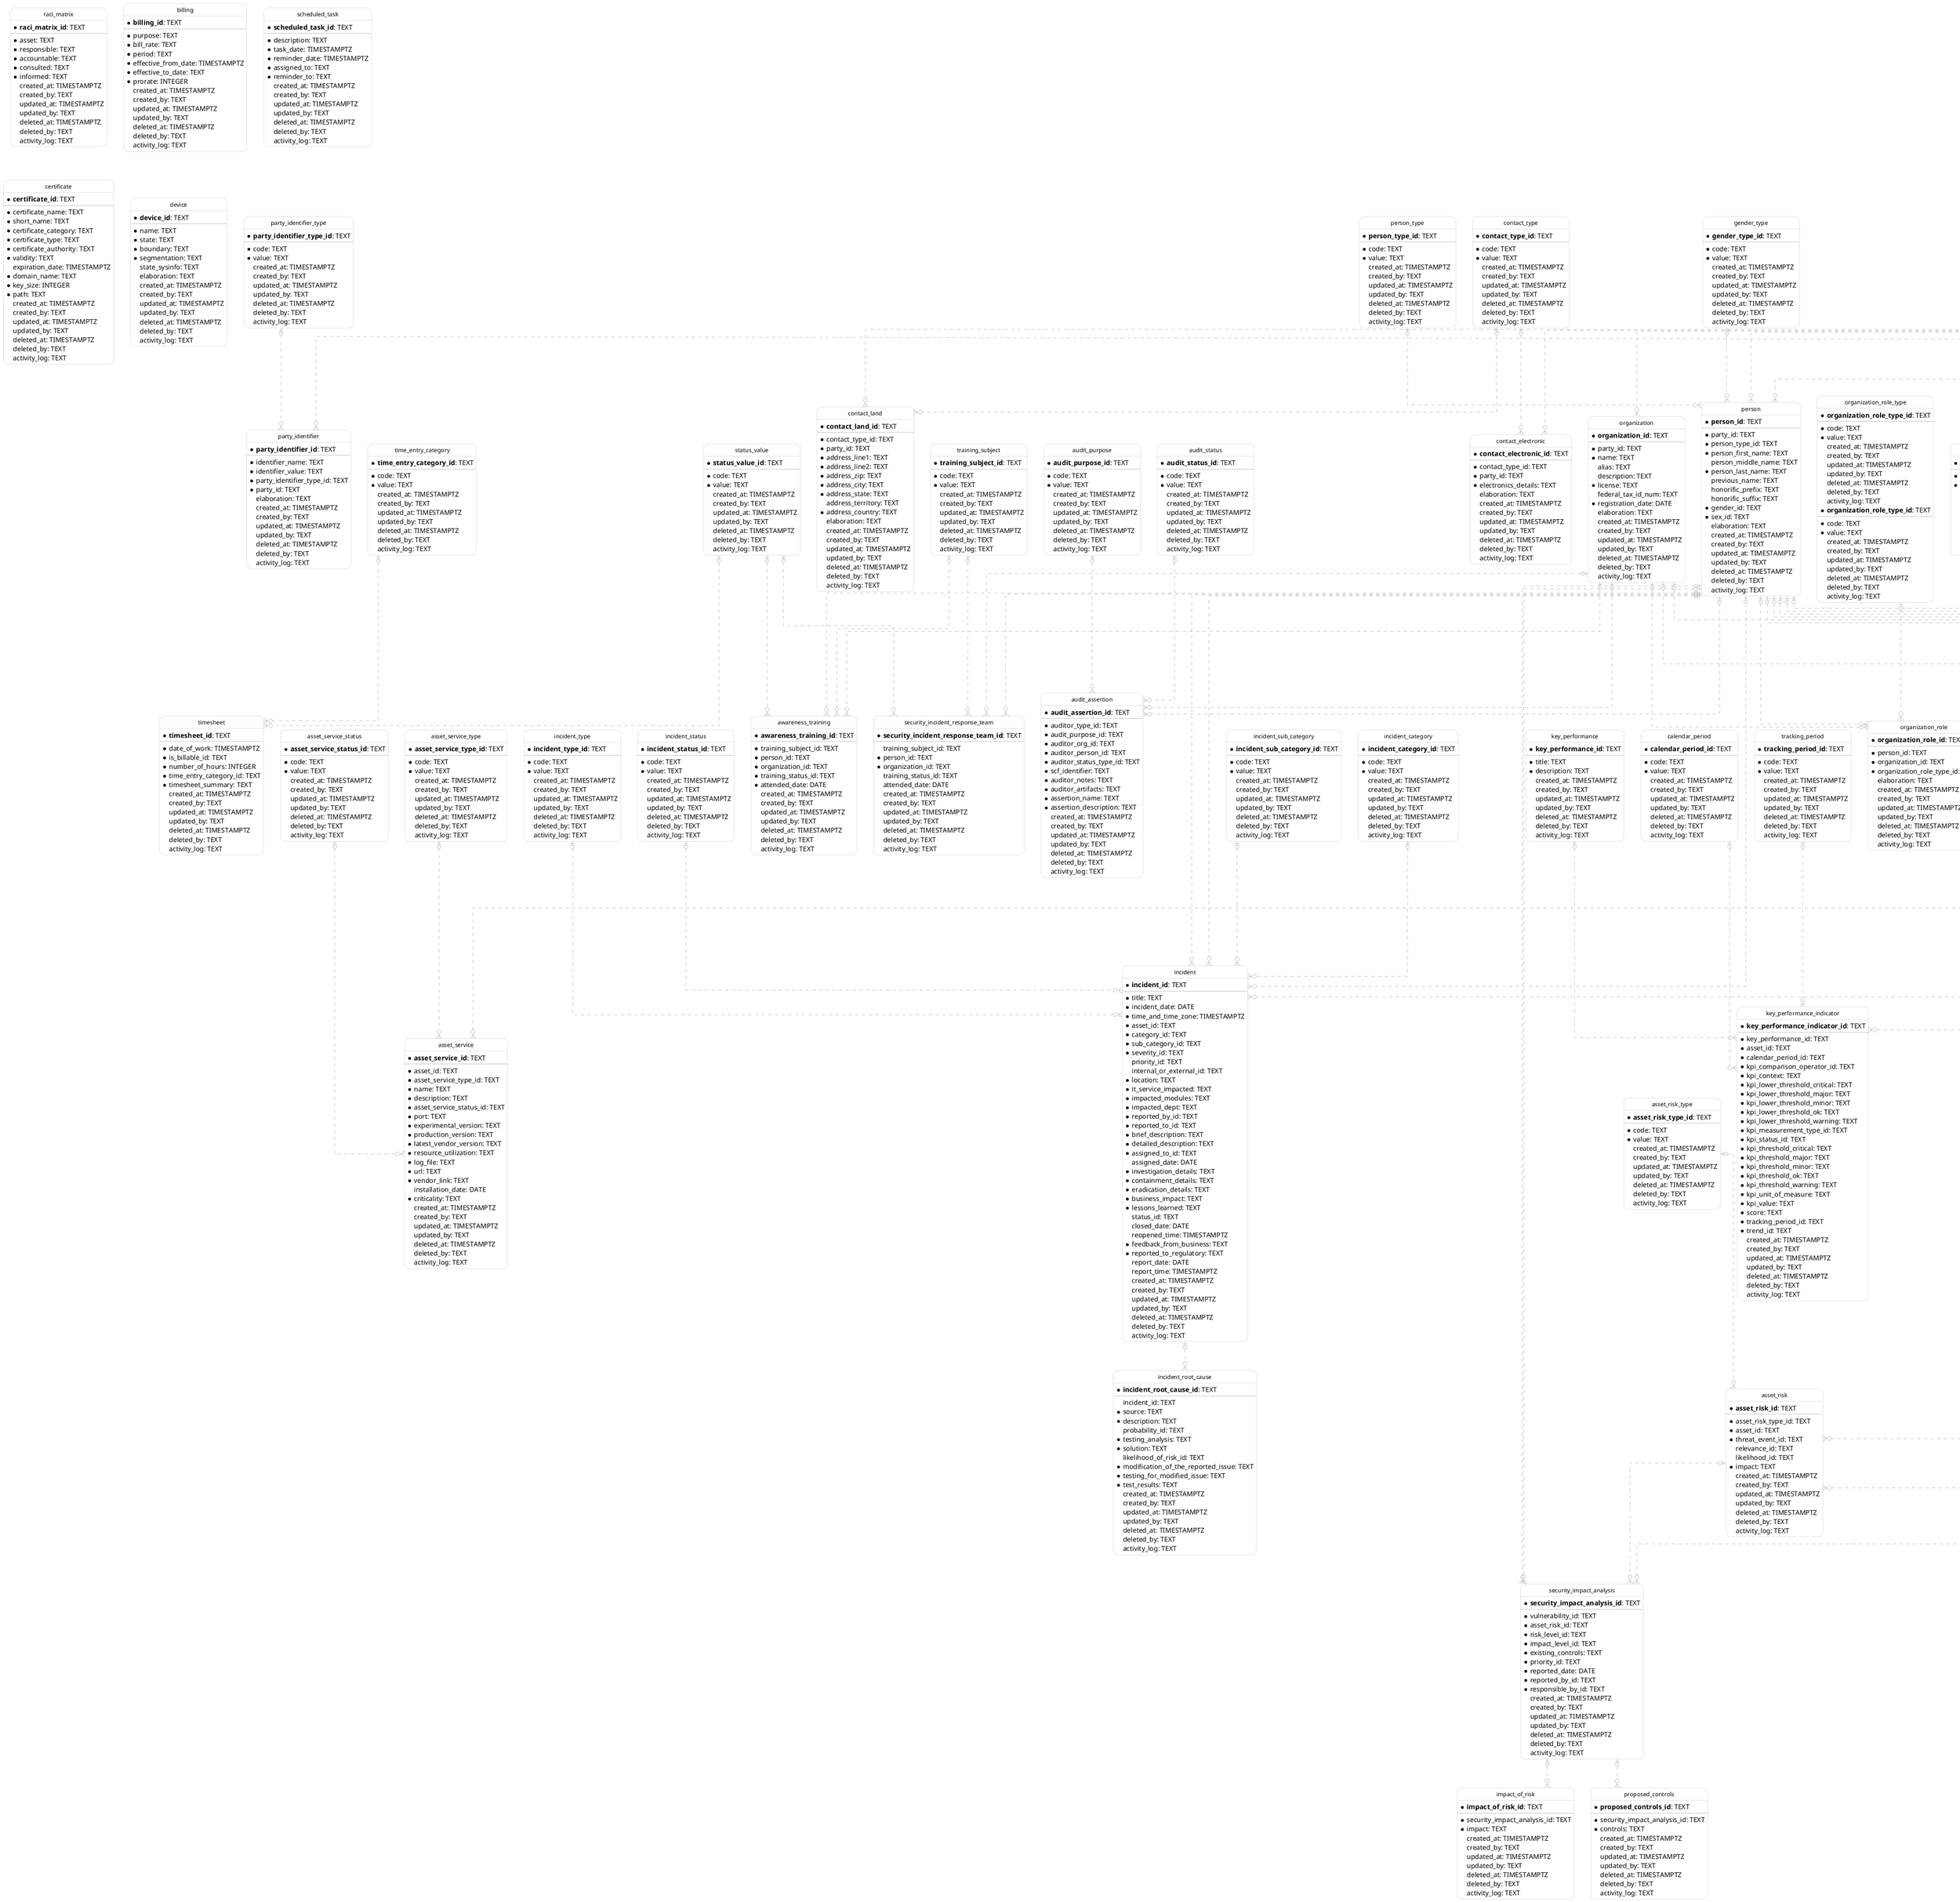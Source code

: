@startuml IE
  hide circle
  skinparam linetype ortho
  skinparam roundcorner 20
  skinparam class {
    BackgroundColor White
    ArrowColor Silver
    BorderColor Silver
    FontColor Black
    FontSize 12
  }

  entity "party_type" as party_type {
    * **party_type_id**: TEXT
    --
    * code: TEXT
    * value: TEXT
      created_at: TIMESTAMPTZ
      created_by: TEXT
      updated_at: TIMESTAMPTZ
      updated_by: TEXT
      deleted_at: TIMESTAMPTZ
      deleted_by: TEXT
      activity_log: TEXT
  }

  entity "party_relation_type" as party_relation_type {
    * **party_relation_type_id**: TEXT
    --
    * code: TEXT
    * value: TEXT
      created_at: TIMESTAMPTZ
      created_by: TEXT
      updated_at: TIMESTAMPTZ
      updated_by: TEXT
      deleted_at: TIMESTAMPTZ
      deleted_by: TEXT
      activity_log: TEXT
  }

  entity "sex_type" as sex_type {
    * **sex_type_id**: TEXT
    --
    * code: TEXT
    * value: TEXT
      created_at: TIMESTAMPTZ
      created_by: TEXT
      updated_at: TIMESTAMPTZ
      updated_by: TEXT
      deleted_at: TIMESTAMPTZ
      deleted_by: TEXT
      activity_log: TEXT
  }

  entity "gender_type" as gender_type {
    * **gender_type_id**: TEXT
    --
    * code: TEXT
    * value: TEXT
      created_at: TIMESTAMPTZ
      created_by: TEXT
      updated_at: TIMESTAMPTZ
      updated_by: TEXT
      deleted_at: TIMESTAMPTZ
      deleted_by: TEXT
      activity_log: TEXT
  }

  entity "party_role" as party_role {
    * **party_role_id**: TEXT
    --
    * code: TEXT
    * value: TEXT
      created_at: TIMESTAMPTZ
      created_by: TEXT
      updated_at: TIMESTAMPTZ
      updated_by: TEXT
      deleted_at: TIMESTAMPTZ
      deleted_by: TEXT
      activity_log: TEXT
  }

  entity "party_identifier_type" as party_identifier_type {
    * **party_identifier_type_id**: TEXT
    --
    * code: TEXT
    * value: TEXT
      created_at: TIMESTAMPTZ
      created_by: TEXT
      updated_at: TIMESTAMPTZ
      updated_by: TEXT
      deleted_at: TIMESTAMPTZ
      deleted_by: TEXT
      activity_log: TEXT
  }

  entity "person_type" as person_type {
    * **person_type_id**: TEXT
    --
    * code: TEXT
    * value: TEXT
      created_at: TIMESTAMPTZ
      created_by: TEXT
      updated_at: TIMESTAMPTZ
      updated_by: TEXT
      deleted_at: TIMESTAMPTZ
      deleted_by: TEXT
      activity_log: TEXT
  }

  entity "contact_type" as contact_type {
    * **contact_type_id**: TEXT
    --
    * code: TEXT
    * value: TEXT
      created_at: TIMESTAMPTZ
      created_by: TEXT
      updated_at: TIMESTAMPTZ
      updated_by: TEXT
      deleted_at: TIMESTAMPTZ
      deleted_by: TEXT
      activity_log: TEXT
  }

  entity "organization_role_type" as organization_role_type {
    * **organization_role_type_id**: TEXT
    --
    * code: TEXT
    * value: TEXT
      created_at: TIMESTAMPTZ
      created_by: TEXT
      updated_at: TIMESTAMPTZ
      updated_by: TEXT
      deleted_at: TIMESTAMPTZ
      deleted_by: TEXT
      activity_log: TEXT
  }

  entity "party" as party {
    * **party_id**: TEXT
    --
    * party_type_id: TEXT
    * party_name: TEXT
      elaboration: TEXT
      created_at: TIMESTAMPTZ
      created_by: TEXT
      updated_at: TIMESTAMPTZ
      updated_by: TEXT
      deleted_at: TIMESTAMPTZ
      deleted_by: TEXT
      activity_log: TEXT
  }

  entity "party_identifier" as party_identifier {
    * **party_identifier_id**: TEXT
    --
    * identifier_name: TEXT
    * identifier_value: TEXT
    * party_identifier_type_id: TEXT
    * party_id: TEXT
      elaboration: TEXT
      created_at: TIMESTAMPTZ
      created_by: TEXT
      updated_at: TIMESTAMPTZ
      updated_by: TEXT
      deleted_at: TIMESTAMPTZ
      deleted_by: TEXT
      activity_log: TEXT
  }

  entity "person" as person {
    * **person_id**: TEXT
    --
    * party_id: TEXT
    * person_type_id: TEXT
    * person_first_name: TEXT
      person_middle_name: TEXT
    * person_last_name: TEXT
      previous_name: TEXT
      honorific_prefix: TEXT
      honorific_suffix: TEXT
    * gender_id: TEXT
    * sex_id: TEXT
      elaboration: TEXT
      created_at: TIMESTAMPTZ
      created_by: TEXT
      updated_at: TIMESTAMPTZ
      updated_by: TEXT
      deleted_at: TIMESTAMPTZ
      deleted_by: TEXT
      activity_log: TEXT
  }

  entity "party_relation" as party_relation {
    * **party_relation_id**: TEXT
    --
    * party_id: TEXT
    * related_party_id: TEXT
    * relation_type_id: TEXT
      party_role_id: TEXT
      elaboration: TEXT
      created_at: TIMESTAMPTZ
      created_by: TEXT
      updated_at: TIMESTAMPTZ
      updated_by: TEXT
      deleted_at: TIMESTAMPTZ
      deleted_by: TEXT
      activity_log: TEXT
  }

  entity "organization" as organization {
    * **organization_id**: TEXT
    --
    * party_id: TEXT
    * name: TEXT
      alias: TEXT
      description: TEXT
    * license: TEXT
      federal_tax_id_num: TEXT
    * registration_date: DATE
      elaboration: TEXT
      created_at: TIMESTAMPTZ
      created_by: TEXT
      updated_at: TIMESTAMPTZ
      updated_by: TEXT
      deleted_at: TIMESTAMPTZ
      deleted_by: TEXT
      activity_log: TEXT
  }

  entity "organization_role" as organization_role {
    * **organization_role_id**: TEXT
    --
    * person_id: TEXT
    * organization_id: TEXT
    * organization_role_type_id: TEXT
      elaboration: TEXT
      created_at: TIMESTAMPTZ
      created_by: TEXT
      updated_at: TIMESTAMPTZ
      updated_by: TEXT
      deleted_at: TIMESTAMPTZ
      deleted_by: TEXT
      activity_log: TEXT
  }

  entity "contact_electronic" as contact_electronic {
    * **contact_electronic_id**: TEXT
    --
    * contact_type_id: TEXT
    * party_id: TEXT
    * electronics_details: TEXT
      elaboration: TEXT
      created_at: TIMESTAMPTZ
      created_by: TEXT
      updated_at: TIMESTAMPTZ
      updated_by: TEXT
      deleted_at: TIMESTAMPTZ
      deleted_by: TEXT
      activity_log: TEXT
  }

  entity "contact_land" as contact_land {
    * **contact_land_id**: TEXT
    --
    * contact_type_id: TEXT
    * party_id: TEXT
    * address_line1: TEXT
    * address_line2: TEXT
    * address_zip: TEXT
    * address_city: TEXT
    * address_state: TEXT
      address_territory: TEXT
    * address_country: TEXT
      elaboration: TEXT
      created_at: TIMESTAMPTZ
      created_by: TEXT
      updated_at: TIMESTAMPTZ
      updated_by: TEXT
      deleted_at: TIMESTAMPTZ
      deleted_by: TEXT
      activity_log: TEXT
  }

  entity "contract_status" as contract_status {
    * **contract_status_id**: TEXT
    --
    * code: TEXT
    * value: TEXT
      created_at: TIMESTAMPTZ
      created_by: TEXT
      updated_at: TIMESTAMPTZ
      updated_by: TEXT
      deleted_at: TIMESTAMPTZ
      deleted_by: TEXT
      activity_log: TEXT
  }

  entity "payment_type" as payment_type {
    * **payment_type_id**: TEXT
    --
    * code: TEXT
    * value: TEXT
      created_at: TIMESTAMPTZ
      created_by: TEXT
      updated_at: TIMESTAMPTZ
      updated_by: TEXT
      deleted_at: TIMESTAMPTZ
      deleted_by: TEXT
      activity_log: TEXT
  }

  entity "periodicity" as periodicity {
    * **periodicity_id**: TEXT
    --
    * code: TEXT
    * value: TEXT
      created_at: TIMESTAMPTZ
      created_by: TEXT
      updated_at: TIMESTAMPTZ
      updated_by: TEXT
      deleted_at: TIMESTAMPTZ
      deleted_by: TEXT
      activity_log: TEXT
  }

  entity "boundary_nature" as boundary_nature {
    * **boundary_nature_id**: TEXT
    --
    * code: TEXT
    * value: TEXT
      created_at: TIMESTAMPTZ
      created_by: TEXT
      updated_at: TIMESTAMPTZ
      updated_by: TEXT
      deleted_at: TIMESTAMPTZ
      deleted_by: TEXT
      activity_log: TEXT
  }

  entity "time_entry_category" as time_entry_category {
    * **time_entry_category_id**: TEXT
    --
    * code: TEXT
    * value: TEXT
      created_at: TIMESTAMPTZ
      created_by: TEXT
      updated_at: TIMESTAMPTZ
      updated_by: TEXT
      deleted_at: TIMESTAMPTZ
      deleted_by: TEXT
      activity_log: TEXT
  }

  entity "raci_matrix_subject" as raci_matrix_subject {
    * **raci_matrix_subject_id**: TEXT
    --
    * code: TEXT
    * value: TEXT
      created_at: TIMESTAMPTZ
      created_by: TEXT
      updated_at: TIMESTAMPTZ
      updated_by: TEXT
      deleted_at: TIMESTAMPTZ
      deleted_by: TEXT
      activity_log: TEXT
  }

  entity "skill_nature" as skill_nature {
    * **skill_nature_id**: TEXT
    --
    * code: TEXT
    * value: TEXT
      created_at: TIMESTAMPTZ
      created_by: TEXT
      updated_at: TIMESTAMPTZ
      updated_by: TEXT
      deleted_at: TIMESTAMPTZ
      deleted_by: TEXT
      activity_log: TEXT
  }

  entity "skill" as skill {
    * **skill_id**: TEXT
    --
    * code: TEXT
    * value: TEXT
      created_at: TIMESTAMPTZ
      created_by: TEXT
      updated_at: TIMESTAMPTZ
      updated_by: TEXT
      deleted_at: TIMESTAMPTZ
      deleted_by: TEXT
      activity_log: TEXT
  }

  entity "organization_role_type" as organization_role_type {
    * **organization_role_type_id**: TEXT
    --
    * code: TEXT
    * value: TEXT
      created_at: TIMESTAMPTZ
      created_by: TEXT
      updated_at: TIMESTAMPTZ
      updated_by: TEXT
      deleted_at: TIMESTAMPTZ
      deleted_by: TEXT
      activity_log: TEXT
  }

  entity "graph" as graph {
    * **graph_id**: TEXT
    --
    * graph_nature_id: TEXT
    * name: TEXT
      description: TEXT
      created_at: TIMESTAMPTZ
      created_by: TEXT
      updated_at: TIMESTAMPTZ
      updated_by: TEXT
      deleted_at: TIMESTAMPTZ
      deleted_by: TEXT
      activity_log: TEXT
  }

  entity "boundary" as boundary {
    * **boundary_id**: TEXT
    --
      parent_boundary_id: TEXT
    * graph_id: TEXT
    * boundary_nature_id: TEXT
    * name: TEXT
      description: TEXT
      created_at: TIMESTAMPTZ
      created_by: TEXT
      updated_at: TIMESTAMPTZ
      updated_by: TEXT
      deleted_at: TIMESTAMPTZ
      deleted_by: TEXT
      activity_log: TEXT
  }

  entity "host" as host {
    * **host_id**: TEXT
    --
    * host_name: TEXT
      description: TEXT
      created_at: TIMESTAMPTZ
      created_by: TEXT
      updated_at: TIMESTAMPTZ
      updated_by: TEXT
      deleted_at: TIMESTAMPTZ
      deleted_by: TEXT
      activity_log: TEXT
  }

  entity "host_boundary" as host_boundary {
    * **host_boundary_id**: TEXT
    --
    * host_id: TEXT
      created_at: TIMESTAMPTZ
      created_by: TEXT
      updated_at: TIMESTAMPTZ
      updated_by: TEXT
      deleted_at: TIMESTAMPTZ
      deleted_by: TEXT
      activity_log: TEXT
  }

  entity "asset_status" as asset_status {
    * **asset_status_id**: TEXT
    --
    * code: TEXT
    * value: TEXT
      created_at: TIMESTAMPTZ
      created_by: TEXT
      updated_at: TIMESTAMPTZ
      updated_by: TEXT
      deleted_at: TIMESTAMPTZ
      deleted_by: TEXT
      activity_log: TEXT
  }

  entity "asset_service_status" as asset_service_status {
    * **asset_service_status_id**: TEXT
    --
    * code: TEXT
    * value: TEXT
      created_at: TIMESTAMPTZ
      created_by: TEXT
      updated_at: TIMESTAMPTZ
      updated_by: TEXT
      deleted_at: TIMESTAMPTZ
      deleted_by: TEXT
      activity_log: TEXT
  }

  entity "asset_service_type" as asset_service_type {
    * **asset_service_type_id**: TEXT
    --
    * code: TEXT
    * value: TEXT
      created_at: TIMESTAMPTZ
      created_by: TEXT
      updated_at: TIMESTAMPTZ
      updated_by: TEXT
      deleted_at: TIMESTAMPTZ
      deleted_by: TEXT
      activity_log: TEXT
  }

  entity "asset_type" as asset_type {
    * **asset_type_id**: TEXT
    --
    * code: TEXT
    * value: TEXT
      created_at: TIMESTAMPTZ
      created_by: TEXT
      updated_at: TIMESTAMPTZ
      updated_by: TEXT
      deleted_at: TIMESTAMPTZ
      deleted_by: TEXT
      activity_log: TEXT
  }

  entity "assignment" as assignment {
    * **assignment_id**: TEXT
    --
    * code: TEXT
    * value: TEXT
      created_at: TIMESTAMPTZ
      created_by: TEXT
      updated_at: TIMESTAMPTZ
      updated_by: TEXT
      deleted_at: TIMESTAMPTZ
      deleted_by: TEXT
      activity_log: TEXT
  }

  entity "raci_matrix" as raci_matrix {
    * **raci_matrix_id**: TEXT
    --
    * asset: TEXT
    * responsible: TEXT
    * accountable: TEXT
    * consulted: TEXT
    * informed: TEXT
      created_at: TIMESTAMPTZ
      created_by: TEXT
      updated_at: TIMESTAMPTZ
      updated_by: TEXT
      deleted_at: TIMESTAMPTZ
      deleted_by: TEXT
      activity_log: TEXT
  }

  entity "raci_matrix_subject_boundary" as raci_matrix_subject_boundary {
    * **raci_matrix_subject_boundary_id**: TEXT
    --
    * boundary_id: TEXT
    * raci_matrix_subject_id: TEXT
      created_at: TIMESTAMPTZ
      created_by: TEXT
      updated_at: TIMESTAMPTZ
      updated_by: TEXT
      deleted_at: TIMESTAMPTZ
      deleted_by: TEXT
      activity_log: TEXT
  }

  entity "raci_matrix_activity" as raci_matrix_activity {
    * **raci_matrix_activity_id**: TEXT
    --
    * activity: TEXT
      created_at: TIMESTAMPTZ
      created_by: TEXT
      updated_at: TIMESTAMPTZ
      updated_by: TEXT
      deleted_at: TIMESTAMPTZ
      deleted_by: TEXT
      activity_log: TEXT
  }

  entity "asset" as asset {
    * **asset_id**: TEXT
    --
    * organization_id: TEXT
      boundary_id: TEXT
      asset_retired_date: DATE
    * asset_status_id: TEXT
    * asset_tag: TEXT
    * name: TEXT
    * description: TEXT
    * asset_type_id: TEXT
    * asset_workload_category: TEXT
    * assignment_id: TEXT
    * barcode_or_rfid_tag: TEXT
      installed_date: DATE
      planned_retirement_date: DATE
      purchase_delivery_date: DATE
      purchase_order_date: DATE
      purchase_request_date: DATE
    * serial_number: TEXT
    * tco_amount: TEXT
    * tco_currency: TEXT
      criticality: TEXT
      asymmetric_keys_encryption_enabled: TEXT
      cryptographic_key_encryption_enabled: TEXT
      symmetric_keys_encryption_enabled: TEXT
      created_at: TIMESTAMPTZ
      created_by: TEXT
      updated_at: TIMESTAMPTZ
      updated_by: TEXT
      deleted_at: TIMESTAMPTZ
      deleted_by: TEXT
      activity_log: TEXT
  }

  entity "asset_service" as asset_service {
    * **asset_service_id**: TEXT
    --
    * asset_id: TEXT
    * asset_service_type_id: TEXT
    * name: TEXT
    * description: TEXT
    * asset_service_status_id: TEXT
    * port: TEXT
    * experimental_version: TEXT
    * production_version: TEXT
    * latest_vendor_version: TEXT
    * resource_utilization: TEXT
    * log_file: TEXT
    * url: TEXT
    * vendor_link: TEXT
      installation_date: DATE
    * criticality: TEXT
      created_at: TIMESTAMPTZ
      created_by: TEXT
      updated_at: TIMESTAMPTZ
      updated_by: TEXT
      deleted_at: TIMESTAMPTZ
      deleted_by: TEXT
      activity_log: TEXT
  }

  entity "vulnerability_source" as vulnerability_source {
    * **vulnerability_source_id**: TEXT
    --
    * short_code: TEXT
    * source_url: TEXT
    * description: TEXT
      created_at: TIMESTAMPTZ
      created_by: TEXT
      updated_at: TIMESTAMPTZ
      updated_by: TEXT
      deleted_at: TIMESTAMPTZ
      deleted_by: TEXT
      activity_log: TEXT
  }

  entity "vulnerability" as vulnerability {
    * **vulnerability_id**: TEXT
    --
    * short_name: TEXT
    * source_id: TEXT
    * affected_software: TEXT
    * reference: TEXT
    * status_id: TEXT
    * patch_availability: TEXT
    * severity_id: TEXT
    * solutions: TEXT
    * description: TEXT
      created_at: TIMESTAMPTZ
      created_by: TEXT
      updated_at: TIMESTAMPTZ
      updated_by: TEXT
      deleted_at: TIMESTAMPTZ
      deleted_by: TEXT
      activity_log: TEXT
  }

  entity "threat_source" as threat_source {
    * **threat_source_id**: TEXT
    --
    * title: TEXT
    * identifier: TEXT
    * threat_source_type_id: TEXT
    * source_of_information: TEXT
    * capability: TEXT
    * intent: TEXT
    * targeting: TEXT
    * description: TEXT
      created_at: TIMESTAMPTZ
      created_by: TEXT
      updated_at: TIMESTAMPTZ
      updated_by: TEXT
      deleted_at: TIMESTAMPTZ
      deleted_by: TEXT
      activity_log: TEXT
  }

  entity "threat_event" as threat_event {
    * **threat_event_id**: TEXT
    --
    * title: TEXT
    * threat_source_id: TEXT
    * asset_id: TEXT
    * identifier: TEXT
    * threat_event_type_id: TEXT
    * event_classification: TEXT
    * source_of_information: TEXT
    * description: TEXT
      created_at: TIMESTAMPTZ
      created_by: TEXT
      updated_at: TIMESTAMPTZ
      updated_by: TEXT
      deleted_at: TIMESTAMPTZ
      deleted_by: TEXT
      activity_log: TEXT
  }

  entity "asset_risk" as asset_risk {
    * **asset_risk_id**: TEXT
    --
    * asset_risk_type_id: TEXT
    * asset_id: TEXT
    * threat_event_id: TEXT
      relevance_id: TEXT
      likelihood_id: TEXT
    * impact: TEXT
      created_at: TIMESTAMPTZ
      created_by: TEXT
      updated_at: TIMESTAMPTZ
      updated_by: TEXT
      deleted_at: TIMESTAMPTZ
      deleted_by: TEXT
      activity_log: TEXT
  }

  entity "security_impact_analysis" as security_impact_analysis {
    * **security_impact_analysis_id**: TEXT
    --
    * vulnerability_id: TEXT
    * asset_risk_id: TEXT
    * risk_level_id: TEXT
    * impact_level_id: TEXT
    * existing_controls: TEXT
    * priority_id: TEXT
    * reported_date: DATE
    * reported_by_id: TEXT
    * responsible_by_id: TEXT
      created_at: TIMESTAMPTZ
      created_by: TEXT
      updated_at: TIMESTAMPTZ
      updated_by: TEXT
      deleted_at: TIMESTAMPTZ
      deleted_by: TEXT
      activity_log: TEXT
  }

  entity "impact_of_risk" as impact_of_risk {
    * **impact_of_risk_id**: TEXT
    --
    * security_impact_analysis_id: TEXT
    * impact: TEXT
      created_at: TIMESTAMPTZ
      created_by: TEXT
      updated_at: TIMESTAMPTZ
      updated_by: TEXT
      deleted_at: TIMESTAMPTZ
      deleted_by: TEXT
      activity_log: TEXT
  }

  entity "proposed_controls" as proposed_controls {
    * **proposed_controls_id**: TEXT
    --
    * security_impact_analysis_id: TEXT
    * controls: TEXT
      created_at: TIMESTAMPTZ
      created_by: TEXT
      updated_at: TIMESTAMPTZ
      updated_by: TEXT
      deleted_at: TIMESTAMPTZ
      deleted_by: TEXT
      activity_log: TEXT
  }

  entity "billing" as billing {
    * **billing_id**: TEXT
    --
    * purpose: TEXT
    * bill_rate: TEXT
    * period: TEXT
    * effective_from_date: TIMESTAMPTZ
    * effective_to_date: TEXT
    * prorate: INTEGER
      created_at: TIMESTAMPTZ
      created_by: TEXT
      updated_at: TIMESTAMPTZ
      updated_by: TEXT
      deleted_at: TIMESTAMPTZ
      deleted_by: TEXT
      activity_log: TEXT
  }

  entity "scheduled_task" as scheduled_task {
    * **scheduled_task_id**: TEXT
    --
    * description: TEXT
    * task_date: TIMESTAMPTZ
    * reminder_date: TIMESTAMPTZ
    * assigned_to: TEXT
    * reminder_to: TEXT
      created_at: TIMESTAMPTZ
      created_by: TEXT
      updated_at: TIMESTAMPTZ
      updated_by: TEXT
      deleted_at: TIMESTAMPTZ
      deleted_by: TEXT
      activity_log: TEXT
  }

  entity "timesheet" as timesheet {
    * **timesheet_id**: TEXT
    --
    * date_of_work: TIMESTAMPTZ
    * is_billable_id: TEXT
    * number_of_hours: INTEGER
    * time_entry_category_id: TEXT
    * timesheet_summary: TEXT
      created_at: TIMESTAMPTZ
      created_by: TEXT
      updated_at: TIMESTAMPTZ
      updated_by: TEXT
      deleted_at: TIMESTAMPTZ
      deleted_by: TEXT
      activity_log: TEXT
  }

  entity "certificate" as certificate {
    * **certificate_id**: TEXT
    --
    * certificate_name: TEXT
    * short_name: TEXT
    * certificate_category: TEXT
    * certificate_type: TEXT
    * certificate_authority: TEXT
    * validity: TEXT
      expiration_date: TIMESTAMPTZ
    * domain_name: TEXT
    * key_size: INTEGER
    * path: TEXT
      created_at: TIMESTAMPTZ
      created_by: TEXT
      updated_at: TIMESTAMPTZ
      updated_by: TEXT
      deleted_at: TIMESTAMPTZ
      deleted_by: TEXT
      activity_log: TEXT
  }

  entity "device" as device {
    * **device_id**: TEXT
    --
    * name: TEXT
    * state: TEXT
    * boundary: TEXT
    * segmentation: TEXT
      state_sysinfo: TEXT
      elaboration: TEXT
      created_at: TIMESTAMPTZ
      created_by: TEXT
      updated_at: TIMESTAMPTZ
      updated_by: TEXT
      deleted_at: TIMESTAMPTZ
      deleted_by: TEXT
      activity_log: TEXT
  }

  entity "security_incident_response_team" as security_incident_response_team {
    * **security_incident_response_team_id**: TEXT
    --
      training_subject_id: TEXT
    * person_id: TEXT
    * organization_id: TEXT
      training_status_id: TEXT
      attended_date: DATE
      created_at: TIMESTAMPTZ
      created_by: TEXT
      updated_at: TIMESTAMPTZ
      updated_by: TEXT
      deleted_at: TIMESTAMPTZ
      deleted_by: TEXT
      activity_log: TEXT
  }

  entity "awareness_training" as awareness_training {
    * **awareness_training_id**: TEXT
    --
    * training_subject_id: TEXT
    * person_id: TEXT
    * organization_id: TEXT
    * training_status_id: TEXT
    * attended_date: DATE
      created_at: TIMESTAMPTZ
      created_by: TEXT
      updated_at: TIMESTAMPTZ
      updated_by: TEXT
      deleted_at: TIMESTAMPTZ
      deleted_by: TEXT
      activity_log: TEXT
  }

  entity "rating" as rating {
    * **rating_id**: TEXT
    --
    * author_id: TEXT
    * rating_given_to_id: TEXT
    * rating_value_id: TEXT
      best_rating_id: TEXT
    * rating_explanation: TEXT
    * review_aspect: TEXT
      worst_rating_id: TEXT
      created_at: TIMESTAMPTZ
      created_by: TEXT
      updated_at: TIMESTAMPTZ
      updated_by: TEXT
      deleted_at: TIMESTAMPTZ
      deleted_by: TEXT
      activity_log: TEXT
  }

  entity "note" as note {
    * **note_id**: TEXT
    --
    * party_id: TEXT
    * note: TEXT
      created_at: TIMESTAMPTZ
      created_by: TEXT
      updated_at: TIMESTAMPTZ
      updated_by: TEXT
      deleted_at: TIMESTAMPTZ
      deleted_by: TEXT
      activity_log: TEXT
  }

  entity "threat_source_type" as threat_source_type {
    * **threat_source_type_id**: TEXT
    --
    * code: TEXT
    * value: TEXT
      created_at: TIMESTAMPTZ
      created_by: TEXT
      updated_at: TIMESTAMPTZ
      updated_by: TEXT
      deleted_at: TIMESTAMPTZ
      deleted_by: TEXT
      activity_log: TEXT
  }

  entity "threat_event_type" as threat_event_type {
    * **threat_event_type_id**: TEXT
    --
    * code: TEXT
    * value: TEXT
      created_at: TIMESTAMPTZ
      created_by: TEXT
      updated_at: TIMESTAMPTZ
      updated_by: TEXT
      deleted_at: TIMESTAMPTZ
      deleted_by: TEXT
      activity_log: TEXT
  }

  entity "calendar_period" as calendar_period {
    * **calendar_period_id**: TEXT
    --
    * code: TEXT
    * value: TEXT
      created_at: TIMESTAMPTZ
      created_by: TEXT
      updated_at: TIMESTAMPTZ
      updated_by: TEXT
      deleted_at: TIMESTAMPTZ
      deleted_by: TEXT
      activity_log: TEXT
  }

  entity "tracking_period" as tracking_period {
    * **tracking_period_id**: TEXT
    --
    * code: TEXT
    * value: TEXT
      created_at: TIMESTAMPTZ
      created_by: TEXT
      updated_at: TIMESTAMPTZ
      updated_by: TEXT
      deleted_at: TIMESTAMPTZ
      deleted_by: TEXT
      activity_log: TEXT
  }

  entity "audit_assertion" as audit_assertion {
    * **audit_assertion_id**: TEXT
    --
    * auditor_type_id: TEXT
    * audit_purpose_id: TEXT
    * auditor_org_id: TEXT
    * auditor_person_id: TEXT
    * auditor_status_type_id: TEXT
    * scf_identifier: TEXT
    * auditor_notes: TEXT
    * auditor_artifacts: TEXT
    * assertion_name: TEXT
    * assertion_description: TEXT
      created_at: TIMESTAMPTZ
      created_by: TEXT
      updated_at: TIMESTAMPTZ
      updated_by: TEXT
      deleted_at: TIMESTAMPTZ
      deleted_by: TEXT
      activity_log: TEXT
  }

  entity "contract" as contract {
    * **contract_id**: TEXT
    --
      contract_from_id: TEXT
      contract_to_id: TEXT
      contract_status_id: TEXT
    * document_reference: TEXT
      payment_type_id: TEXT
      periodicity_id: TEXT
      start_date: TIMESTAMPTZ
      end_date: TIMESTAMPTZ
      contract_type_id: TEXT
      date_of_last_review: TIMESTAMPTZ
      date_of_next_review: TIMESTAMPTZ
      date_of_contract_review: TIMESTAMPTZ
      date_of_contract_approval: TIMESTAMPTZ
      created_at: TIMESTAMPTZ
      created_by: TEXT
      updated_at: TIMESTAMPTZ
      updated_by: TEXT
      deleted_at: TIMESTAMPTZ
      deleted_by: TEXT
      activity_log: TEXT
  }

  entity "risk_register" as risk_register {
    * **risk_register_id**: TEXT
    --
    * description: TEXT
    * risk_subject_id: TEXT
    * risk_type_id: TEXT
    * impact_to_the_organization: TEXT
      rating_likelihood_id: TEXT
      rating_impact_id: TEXT
      rating_overall_risk_id: TEXT
    * controls_in_place: TEXT
    * control_effectivenes: INTEGER
      over_all_residual_risk_rating_id: TEXT
    * mitigation_further_actions: TEXT
    * control_monitor_mitigation_actions_tracking_strategy: TEXT
      control_monitor_action_due_date: DATE
    * control_monitor_risk_owner_id: TEXT
      created_at: TIMESTAMPTZ
      created_by: TEXT
      updated_at: TIMESTAMPTZ
      updated_by: TEXT
      deleted_at: TIMESTAMPTZ
      deleted_by: TEXT
      activity_log: TEXT
  }

  entity "incident" as incident {
    * **incident_id**: TEXT
    --
    * title: TEXT
    * incident_date: DATE
    * time_and_time_zone: TIMESTAMPTZ
    * asset_id: TEXT
    * category_id: TEXT
    * sub_category_id: TEXT
    * severity_id: TEXT
      priority_id: TEXT
      internal_or_external_id: TEXT
    * location: TEXT
    * it_service_impacted: TEXT
    * impacted_modules: TEXT
    * impacted_dept: TEXT
    * reported_by_id: TEXT
    * reported_to_id: TEXT
    * brief_description: TEXT
    * detailed_description: TEXT
    * assigned_to_id: TEXT
      assigned_date: DATE
    * investigation_details: TEXT
    * containment_details: TEXT
    * eradication_details: TEXT
    * business_impact: TEXT
    * lessons_learned: TEXT
      status_id: TEXT
      closed_date: DATE
      reopened_time: TIMESTAMPTZ
    * feedback_from_business: TEXT
    * reported_to_regulatory: TEXT
      report_date: DATE
      report_time: TIMESTAMPTZ
      created_at: TIMESTAMPTZ
      created_by: TEXT
      updated_at: TIMESTAMPTZ
      updated_by: TEXT
      deleted_at: TIMESTAMPTZ
      deleted_by: TEXT
      activity_log: TEXT
  }

  entity "incident_root_cause" as incident_root_cause {
    * **incident_root_cause_id**: TEXT
    --
      incident_id: TEXT
    * source: TEXT
    * description: TEXT
      probability_id: TEXT
    * testing_analysis: TEXT
    * solution: TEXT
      likelihood_of_risk_id: TEXT
    * modification_of_the_reported_issue: TEXT
    * testing_for_modified_issue: TEXT
    * test_results: TEXT
      created_at: TIMESTAMPTZ
      created_by: TEXT
      updated_at: TIMESTAMPTZ
      updated_by: TEXT
      deleted_at: TIMESTAMPTZ
      deleted_by: TEXT
      activity_log: TEXT
  }

  entity "raci_matrix_assignment" as raci_matrix_assignment {
    * **raci_matrix_assignment_id**: TEXT
    --
    * person_id: TEXT
    * subject_id: TEXT
    * activity_id: TEXT
    * raci_matrix_assignment_nature_id: TEXT
      created_at: TIMESTAMPTZ
      created_by: TEXT
      updated_at: TIMESTAMPTZ
      updated_by: TEXT
      deleted_at: TIMESTAMPTZ
      deleted_by: TEXT
      activity_log: TEXT
  }

  entity "person_skill" as person_skill {
    * **person_skill_id**: TEXT
    --
    * person_id: TEXT
    * skill_nature_id: TEXT
    * skill_id: TEXT
    * proficiency_scale_id: TEXT
      created_at: TIMESTAMPTZ
      created_by: TEXT
      updated_at: TIMESTAMPTZ
      updated_by: TEXT
      deleted_at: TIMESTAMPTZ
      deleted_by: TEXT
      activity_log: TEXT
  }

  entity "key_performance" as key_performance {
    * **key_performance_id**: TEXT
    --
    * title: TEXT
    * description: TEXT
      created_at: TIMESTAMPTZ
      created_by: TEXT
      updated_at: TIMESTAMPTZ
      updated_by: TEXT
      deleted_at: TIMESTAMPTZ
      deleted_by: TEXT
      activity_log: TEXT
  }

  entity "key_performance_indicator" as key_performance_indicator {
    * **key_performance_indicator_id**: TEXT
    --
    * key_performance_id: TEXT
    * asset_id: TEXT
    * calendar_period_id: TEXT
    * kpi_comparison_operator_id: TEXT
    * kpi_context: TEXT
    * kpi_lower_threshold_critical: TEXT
    * kpi_lower_threshold_major: TEXT
    * kpi_lower_threshold_minor: TEXT
    * kpi_lower_threshold_ok: TEXT
    * kpi_lower_threshold_warning: TEXT
    * kpi_measurement_type_id: TEXT
    * kpi_status_id: TEXT
    * kpi_threshold_critical: TEXT
    * kpi_threshold_major: TEXT
    * kpi_threshold_minor: TEXT
    * kpi_threshold_ok: TEXT
    * kpi_threshold_warning: TEXT
    * kpi_unit_of_measure: TEXT
    * kpi_value: TEXT
    * score: TEXT
    * tracking_period_id: TEXT
    * trend_id: TEXT
      created_at: TIMESTAMPTZ
      created_by: TEXT
      updated_at: TIMESTAMPTZ
      updated_by: TEXT
      deleted_at: TIMESTAMPTZ
      deleted_by: TEXT
      activity_log: TEXT
  }

  entity "key_risk" as key_risk {
    * **key_risk_id**: TEXT
    --
    * title: TEXT
    * description: TEXT
      base_value: TEXT
      created_at: TIMESTAMPTZ
      created_by: TEXT
      updated_at: TIMESTAMPTZ
      updated_by: TEXT
      deleted_at: TIMESTAMPTZ
      deleted_by: TEXT
      activity_log: TEXT
  }

  entity "key_risk_indicator" as key_risk_indicator {
    * **key_risk_indicator_id**: TEXT
    --
    * key_risk_id: TEXT
    * entry_date: DATE
      entry_value: TEXT
      created_at: TIMESTAMPTZ
      created_by: TEXT
      updated_at: TIMESTAMPTZ
      updated_by: TEXT
      deleted_at: TIMESTAMPTZ
      deleted_by: TEXT
      activity_log: TEXT
  }

  entity "assertion" as assertion {
    * **assertion_id**: TEXT
    --
    * foreign_integration: TEXT
    * assertion: TEXT
    * assertion_explain: TEXT
      assertion_expires_on: DATE
    * assertion_expires_poam: TEXT
      created_at: TIMESTAMPTZ
      created_by: TEXT
      updated_at: TIMESTAMPTZ
      updated_by: TEXT
      deleted_at: TIMESTAMPTZ
      deleted_by: TEXT
      activity_log: TEXT
  }

  entity "attestation" as attestation {
    * **attestation_id**: TEXT
    --
    * assertion_id: TEXT
    * person_id: TEXT
    * attestation: TEXT
    * attestation_explain: TEXT
    * attested_on: DATE
      expires_on: DATE
      boundary_id: TEXT
      created_at: TIMESTAMPTZ
      created_by: TEXT
      updated_at: TIMESTAMPTZ
      updated_by: TEXT
      deleted_at: TIMESTAMPTZ
      deleted_by: TEXT
      activity_log: TEXT
  }

  entity "attestation_evidence" as attestation_evidence {
    * **attestation_evidence_id**: TEXT
    --
    * attestation_id: TEXT
    * evidence_nature: TEXT
    * evidence_summary_markdown: TEXT
    * url: TEXT
    * content: TEXT
    * attachment: TEXT
      created_at: TIMESTAMPTZ
      created_by: TEXT
      updated_at: TIMESTAMPTZ
      updated_by: TEXT
      deleted_at: TIMESTAMPTZ
      deleted_by: TEXT
      activity_log: TEXT
  }

  entity "training_subject" as training_subject {
    * **training_subject_id**: TEXT
    --
    * code: TEXT
    * value: TEXT
      created_at: TIMESTAMPTZ
      created_by: TEXT
      updated_at: TIMESTAMPTZ
      updated_by: TEXT
      deleted_at: TIMESTAMPTZ
      deleted_by: TEXT
      activity_log: TEXT
  }

  entity "status_value" as status_value {
    * **status_value_id**: TEXT
    --
    * code: TEXT
    * value: TEXT
      created_at: TIMESTAMPTZ
      created_by: TEXT
      updated_at: TIMESTAMPTZ
      updated_by: TEXT
      deleted_at: TIMESTAMPTZ
      deleted_by: TEXT
      activity_log: TEXT
  }

  entity "rating_value" as rating_value {
    * **rating_value_id**: TEXT
    --
    * code: TEXT
    * value: TEXT
      created_at: TIMESTAMPTZ
      created_by: TEXT
      updated_at: TIMESTAMPTZ
      updated_by: TEXT
      deleted_at: TIMESTAMPTZ
      deleted_by: TEXT
      activity_log: TEXT
  }

  entity "contract_type" as contract_type {
    * **contract_type_id**: TEXT
    --
    * code: TEXT
    * value: TEXT
      created_at: TIMESTAMPTZ
      created_by: TEXT
      updated_at: TIMESTAMPTZ
      updated_by: TEXT
      deleted_at: TIMESTAMPTZ
      deleted_by: TEXT
      activity_log: TEXT
  }

  entity "graph_nature" as graph_nature {
    * **graph_nature_id**: TEXT
    --
    * code: TEXT
    * value: TEXT
      created_at: TIMESTAMPTZ
      created_by: TEXT
      updated_at: TIMESTAMPTZ
      updated_by: TEXT
      deleted_at: TIMESTAMPTZ
      deleted_by: TEXT
      activity_log: TEXT
  }

  entity "risk_subject" as risk_subject {
    * **risk_subject_id**: TEXT
    --
    * code: TEXT
    * value: TEXT
      created_at: TIMESTAMPTZ
      created_by: TEXT
      updated_at: TIMESTAMPTZ
      updated_by: TEXT
      deleted_at: TIMESTAMPTZ
      deleted_by: TEXT
      activity_log: TEXT
  }

  entity "risk_type" as risk_type {
    * **risk_type_id**: TEXT
    --
    * code: TEXT
    * value: TEXT
      created_at: TIMESTAMPTZ
      created_by: TEXT
      updated_at: TIMESTAMPTZ
      updated_by: TEXT
      deleted_at: TIMESTAMPTZ
      deleted_by: TEXT
      activity_log: TEXT
  }

  entity "incident_category" as incident_category {
    * **incident_category_id**: TEXT
    --
    * code: TEXT
    * value: TEXT
      created_at: TIMESTAMPTZ
      created_by: TEXT
      updated_at: TIMESTAMPTZ
      updated_by: TEXT
      deleted_at: TIMESTAMPTZ
      deleted_by: TEXT
      activity_log: TEXT
  }

  entity "incident_sub_category" as incident_sub_category {
    * **incident_sub_category_id**: TEXT
    --
    * code: TEXT
    * value: TEXT
      created_at: TIMESTAMPTZ
      created_by: TEXT
      updated_at: TIMESTAMPTZ
      updated_by: TEXT
      deleted_at: TIMESTAMPTZ
      deleted_by: TEXT
      activity_log: TEXT
  }

  entity "incident_type" as incident_type {
    * **incident_type_id**: TEXT
    --
    * code: TEXT
    * value: TEXT
      created_at: TIMESTAMPTZ
      created_by: TEXT
      updated_at: TIMESTAMPTZ
      updated_by: TEXT
      deleted_at: TIMESTAMPTZ
      deleted_by: TEXT
      activity_log: TEXT
  }

  entity "incident_status" as incident_status {
    * **incident_status_id**: TEXT
    --
    * code: TEXT
    * value: TEXT
      created_at: TIMESTAMPTZ
      created_by: TEXT
      updated_at: TIMESTAMPTZ
      updated_by: TEXT
      deleted_at: TIMESTAMPTZ
      deleted_by: TEXT
      activity_log: TEXT
  }

  entity "asset_risk_type" as asset_risk_type {
    * **asset_risk_type_id**: TEXT
    --
    * code: TEXT
    * value: TEXT
      created_at: TIMESTAMPTZ
      created_by: TEXT
      updated_at: TIMESTAMPTZ
      updated_by: TEXT
      deleted_at: TIMESTAMPTZ
      deleted_by: TEXT
      activity_log: TEXT
  }

  entity "audit_purpose" as audit_purpose {
    * **audit_purpose_id**: TEXT
    --
    * code: TEXT
    * value: TEXT
      created_at: TIMESTAMPTZ
      created_by: TEXT
      updated_at: TIMESTAMPTZ
      updated_by: TEXT
      deleted_at: TIMESTAMPTZ
      deleted_by: TEXT
      activity_log: TEXT
  }

  entity "audit_status" as audit_status {
    * **audit_status_id**: TEXT
    --
    * code: TEXT
    * value: TEXT
      created_at: TIMESTAMPTZ
      created_by: TEXT
      updated_at: TIMESTAMPTZ
      updated_by: TEXT
      deleted_at: TIMESTAMPTZ
      deleted_by: TEXT
      activity_log: TEXT
  }

  entity "employee_process_status" as employee_process_status {
    * **employee_process_status_id**: TEXT
    --
    * code: TEXT
    * value: TEXT
      created_at: TIMESTAMPTZ
      created_by: TEXT
      updated_at: TIMESTAMPTZ
      updated_by: TEXT
      deleted_at: TIMESTAMPTZ
      deleted_by: TEXT
      activity_log: TEXT
  }

  entity "payroll_items_type" as payroll_items_type {
    * **payroll_items_type_id**: TEXT
    --
    * code: TEXT
    * value: TEXT
      created_at: TIMESTAMPTZ
      created_by: TEXT
      updated_at: TIMESTAMPTZ
      updated_by: TEXT
      deleted_at: TIMESTAMPTZ
      deleted_by: TEXT
      activity_log: TEXT
  }

  entity "interview_medium" as interview_medium {
    * **interview_medium_id**: TEXT
    --
    * code: TEXT
    * value: TEXT
      created_at: TIMESTAMPTZ
      created_by: TEXT
      updated_at: TIMESTAMPTZ
      updated_by: TEXT
      deleted_at: TIMESTAMPTZ
      deleted_by: TEXT
      activity_log: TEXT
  }

  entity "notice_period" as notice_period {
    * **notice_period_id**: TEXT
    --
    * code: TEXT
    * value: TEXT
      created_at: TIMESTAMPTZ
      created_by: TEXT
      updated_at: TIMESTAMPTZ
      updated_by: TEXT
      deleted_at: TIMESTAMPTZ
      deleted_by: TEXT
      activity_log: TEXT
  }

  entity "hiring_process" as hiring_process {
    * **hiring_process_id**: TEXT
    --
    * code: TEXT
    * value: TEXT
      created_at: TIMESTAMPTZ
      created_by: TEXT
      updated_at: TIMESTAMPTZ
      updated_by: TEXT
      deleted_at: TIMESTAMPTZ
      deleted_by: TEXT
      activity_log: TEXT
  }

  entity "hiring_process_checklist" as hiring_process_checklist {
    * **hiring_process_checklist_id**: TEXT
    --
    * code: TEXT
    * value: TEXT
      created_at: TIMESTAMPTZ
      created_by: TEXT
      updated_at: TIMESTAMPTZ
      updated_by: TEXT
      deleted_at: TIMESTAMPTZ
      deleted_by: TEXT
      activity_log: TEXT
  }

  entity "hiring_checklist" as hiring_checklist {
    * **hiring_checklist_id**: TEXT
    --
    * hiring_process: TEXT
      hiring_process_checklist: TEXT
    * contract_id: TEXT
      summary: TEXT
      note: TEXT
      asset_id: TEXT
      assign_party: TEXT
      checklist_date: TIMESTAMPTZ
      interview_medium: TEXT
      payroll_items_type: TEXT
      notice_period: TEXT
      process_status: TEXT
      created_at: TIMESTAMPTZ
      created_by: TEXT
      updated_at: TIMESTAMPTZ
      updated_by: TEXT
      deleted_at: TIMESTAMPTZ
      deleted_by: TEXT
      activity_log: TEXT
  }

  entity "termination_process" as termination_process {
    * **termination_process_id**: TEXT
    --
    * code: TEXT
    * value: TEXT
      created_at: TIMESTAMPTZ
      created_by: TEXT
      updated_at: TIMESTAMPTZ
      updated_by: TEXT
      deleted_at: TIMESTAMPTZ
      deleted_by: TEXT
      activity_log: TEXT
  }

  entity "termination_process_checklist" as termination_process_checklist {
    * **termination_process_checklist_id**: TEXT
    --
    * code: TEXT
    * value: TEXT
      created_at: TIMESTAMPTZ
      created_by: TEXT
      updated_at: TIMESTAMPTZ
      updated_by: TEXT
      deleted_at: TIMESTAMPTZ
      deleted_by: TEXT
      activity_log: TEXT
  }

  entity "termination_checklist" as termination_checklist {
    * **termination_checklist_id**: TEXT
    --
    * termination_process: TEXT
      termination_process_checklist: TEXT
    * contract_id: TEXT
      summary: TEXT
      note: TEXT
      asset_id: TEXT
      assign_party: TEXT
      checklist_date: DATE
      process_status: TEXT
      created_at: TIMESTAMPTZ
      created_by: TEXT
      updated_at: TIMESTAMPTZ
      updated_by: TEXT
      deleted_at: TIMESTAMPTZ
      deleted_by: TEXT
      activity_log: TEXT
  }

  party_type |o..o{ party
  party_identifier_type |o..o{ party_identifier
  party |o..o{ party_identifier
  party |o..o{ person
  person_type |o..o{ person
  gender_type |o..o{ person
  sex_type |o..o{ person
  party |o..o{ party_relation
  party |o..o{ party_relation
  party_relation_type |o..o{ party_relation
  party_role |o..o{ party_relation
  party |o..o{ organization
  person |o..o{ organization_role
  organization |o..o{ organization_role
  organization_role_type |o..o{ organization_role
  contact_type |o..o{ contact_electronic
  party |o..o{ contact_electronic
  contact_type |o..o{ contact_land
  party |o..o{ contact_land
  graph_nature |o..o{ graph
  boundary |o..o{ boundary
  graph |o..o{ boundary
  boundary_nature |o..o{ boundary
  host |o..o{ host_boundary
  boundary |o..o{ raci_matrix_subject_boundary
  raci_matrix_subject |o..o{ raci_matrix_subject_boundary
  organization |o..o{ asset
  boundary |o..o{ asset
  asset_status |o..o{ asset
  asset_type |o..o{ asset
  assignment |o..o{ asset
  asset |o..o{ asset_service
  asset_service_type |o..o{ asset_service
  asset_service_status |o..o{ asset_service
  vulnerability_source |o..o{ vulnerability
  threat_source_type |o..o{ threat_source
  threat_source |o..o{ threat_event
  asset |o..o{ threat_event
  threat_event_type |o..o{ threat_event
  asset_risk_type |o..o{ asset_risk
  asset |o..o{ asset_risk
  threat_event |o..o{ asset_risk
  vulnerability |o..o{ security_impact_analysis
  asset_risk |o..o{ security_impact_analysis
  person |o..o{ security_impact_analysis
  person |o..o{ security_impact_analysis
  security_impact_analysis |o..o{ impact_of_risk
  security_impact_analysis |o..o{ proposed_controls
  status_value |o..o{ timesheet
  time_entry_category |o..o{ timesheet
  training_subject |o..o{ security_incident_response_team
  person |o..o{ security_incident_response_team
  organization |o..o{ security_incident_response_team
  status_value |o..o{ security_incident_response_team
  training_subject |o..o{ awareness_training
  person |o..o{ awareness_training
  organization |o..o{ awareness_training
  status_value |o..o{ awareness_training
  person |o..o{ rating
  organization |o..o{ rating
  rating_value |o..o{ rating
  rating_value |o..o{ rating
  rating_value |o..o{ rating
  party |o..o{ note
  audit_purpose |o..o{ audit_assertion
  organization |o..o{ audit_assertion
  person |o..o{ audit_assertion
  audit_status |o..o{ audit_assertion
  party |o..o{ contract
  party |o..o{ contract
  contract_status |o..o{ contract
  payment_type |o..o{ contract
  periodicity |o..o{ contract
  contract_type |o..o{ contract
  risk_subject |o..o{ risk_register
  risk_type |o..o{ risk_register
  rating_value |o..o{ risk_register
  rating_value |o..o{ risk_register
  rating_value |o..o{ risk_register
  rating_value |o..o{ risk_register
  person |o..o{ risk_register
  asset |o..o{ incident
  incident_category |o..o{ incident
  incident_sub_category |o..o{ incident
  incident_type |o..o{ incident
  person |o..o{ incident
  person |o..o{ incident
  person |o..o{ incident
  incident_status |o..o{ incident
  incident |o..o{ incident_root_cause
  person |o..o{ raci_matrix_assignment
  raci_matrix_subject |o..o{ raci_matrix_assignment
  raci_matrix_activity |o..o{ raci_matrix_assignment
  person |o..o{ person_skill
  skill_nature |o..o{ person_skill
  skill |o..o{ person_skill
  key_performance |o..o{ key_performance_indicator
  asset |o..o{ key_performance_indicator
  calendar_period |o..o{ key_performance_indicator
  tracking_period |o..o{ key_performance_indicator
  key_risk |o..o{ key_risk_indicator
  assertion |o..o{ attestation
  person |o..o{ attestation
  boundary |o..o{ attestation
  attestation |o..o{ attestation_evidence
  hiring_process |o..o{ hiring_checklist
  hiring_process_checklist |o..o{ hiring_checklist
  contract |o..o{ hiring_checklist
  asset |o..o{ hiring_checklist
  party |o..o{ hiring_checklist
  interview_medium |o..o{ hiring_checklist
  payroll_items_type |o..o{ hiring_checklist
  notice_period |o..o{ hiring_checklist
  employee_process_status |o..o{ hiring_checklist
  termination_process |o..o{ termination_checklist
  termination_process_checklist |o..o{ termination_checklist
  contract |o..o{ termination_checklist
  asset |o..o{ termination_checklist
  party |o..o{ termination_checklist
  employee_process_status |o..o{ termination_checklist
@enduml